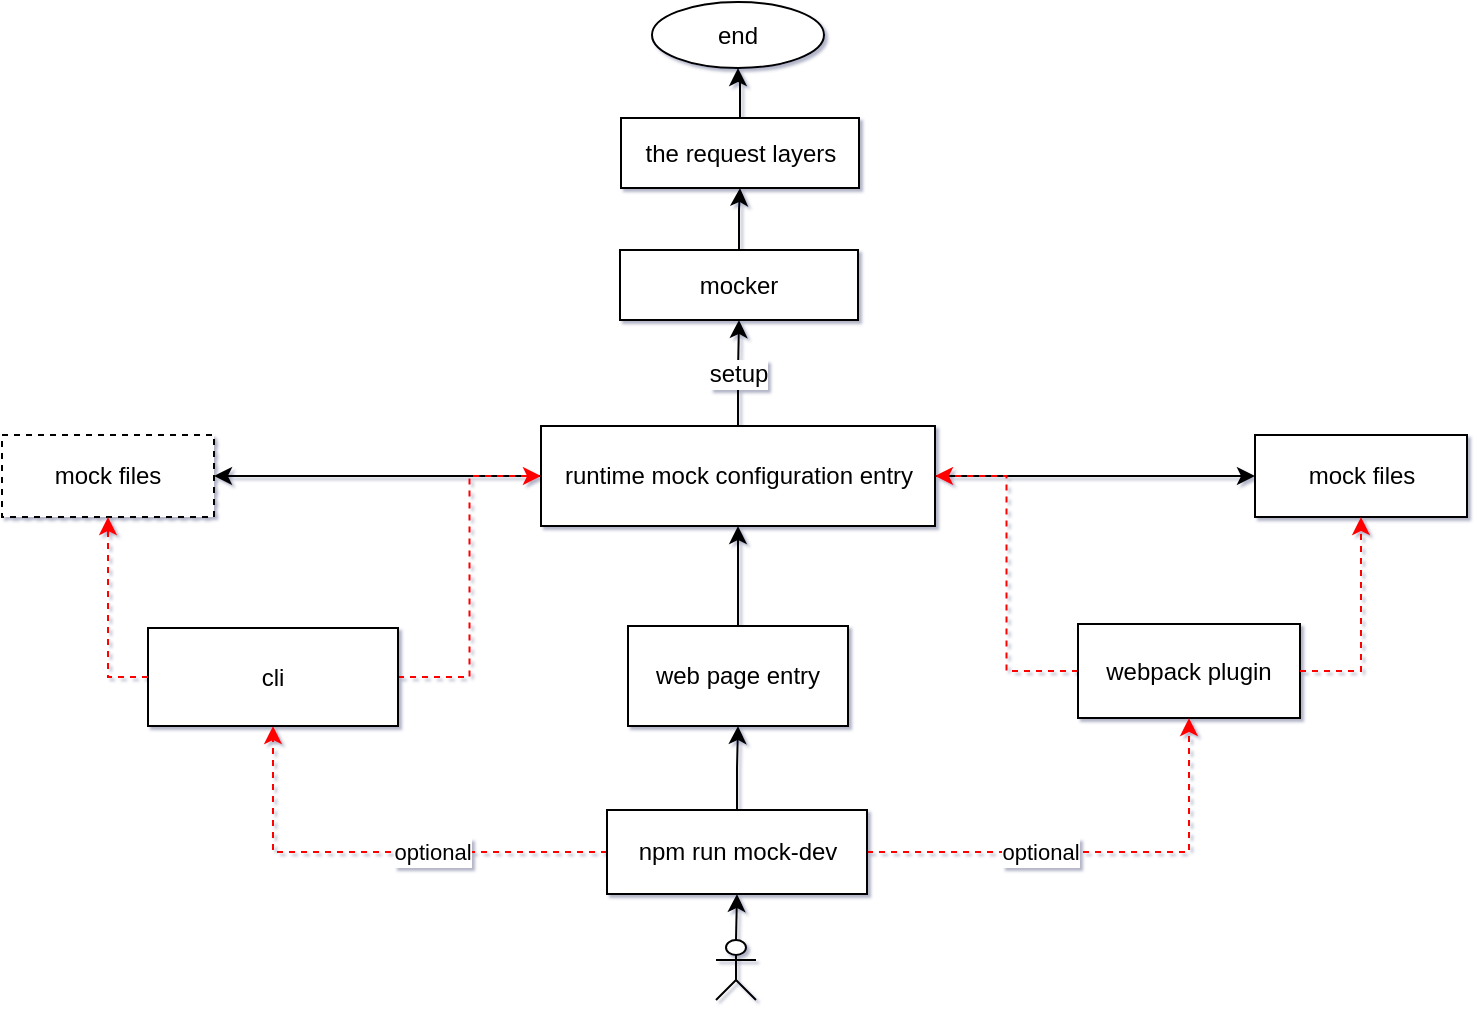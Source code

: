 <mxfile pages="1">
    <diagram id="ibei7k8ae0lceDVTS_aF" name="Page-1">
        <mxGraphModel dx="995" dy="586" grid="0" gridSize="10" guides="1" tooltips="1" connect="1" arrows="1" fold="1" page="1" pageScale="1" pageWidth="827" pageHeight="1169" background="#ffffff" math="0" shadow="1">
            <root>
                <mxCell id="0"/>
                <mxCell id="1" parent="0"/>
                <mxCell id="93" style="edgeStyle=orthogonalEdgeStyle;rounded=0;orthogonalLoop=1;jettySize=auto;html=1;entryX=0.5;entryY=1;entryDx=0;entryDy=0;" parent="1" source="96" target="126" edge="1">
                    <mxGeometry relative="1" as="geometry">
                        <mxPoint x="408" y="317" as="targetPoint"/>
                    </mxGeometry>
                </mxCell>
                <mxCell id="94" value="setup" style="text;html=1;resizable=0;points=[];align=center;verticalAlign=middle;labelBackgroundColor=#ffffff;" parent="93" vertex="1" connectable="0">
                    <mxGeometry x="0.2" y="2" relative="1" as="geometry">
                        <mxPoint x="1.5" y="5" as="offset"/>
                    </mxGeometry>
                </mxCell>
                <mxCell id="113" style="edgeStyle=orthogonalEdgeStyle;rounded=0;orthogonalLoop=1;jettySize=auto;html=1;" parent="1" source="96" target="97" edge="1">
                    <mxGeometry relative="1" as="geometry"/>
                </mxCell>
                <mxCell id="124" style="edgeStyle=orthogonalEdgeStyle;rounded=0;orthogonalLoop=1;jettySize=auto;html=1;entryX=1;entryY=0.5;entryDx=0;entryDy=0;strokeColor=#000000;" parent="1" source="96" target="122" edge="1">
                    <mxGeometry relative="1" as="geometry"/>
                </mxCell>
                <mxCell id="96" value="runtime mock configuration entry" style="rounded=0;whiteSpace=wrap;html=1;" parent="1" vertex="1">
                    <mxGeometry x="309.5" y="367" width="197" height="50" as="geometry"/>
                </mxCell>
                <mxCell id="97" value="mock files" style="rounded=0;whiteSpace=wrap;html=1;" parent="1" vertex="1">
                    <mxGeometry x="666.5" y="371.5" width="106" height="41" as="geometry"/>
                </mxCell>
                <mxCell id="119" style="edgeStyle=orthogonalEdgeStyle;rounded=0;orthogonalLoop=1;jettySize=auto;html=1;entryX=1;entryY=0.5;entryDx=0;entryDy=0;strokeColor=#FF0000;dashed=1;" parent="1" source="100" target="96" edge="1">
                    <mxGeometry relative="1" as="geometry"/>
                </mxCell>
                <mxCell id="100" value="webpack plugin" style="rounded=0;whiteSpace=wrap;html=1;" parent="1" vertex="1">
                    <mxGeometry x="578" y="466" width="111" height="47" as="geometry"/>
                </mxCell>
                <mxCell id="101" style="edgeStyle=orthogonalEdgeStyle;rounded=0;orthogonalLoop=1;jettySize=auto;html=1;entryX=0.5;entryY=1;entryDx=0;entryDy=0;" parent="1" source="102" target="96" edge="1">
                    <mxGeometry relative="1" as="geometry"/>
                </mxCell>
                <mxCell id="102" value="web page entry" style="rounded=0;whiteSpace=wrap;html=1;" parent="1" vertex="1">
                    <mxGeometry x="353" y="467" width="110" height="50" as="geometry"/>
                </mxCell>
                <mxCell id="114" style="edgeStyle=orthogonalEdgeStyle;rounded=0;orthogonalLoop=1;jettySize=auto;html=1;entryX=0.5;entryY=1;entryDx=0;entryDy=0;dashed=1;strokeColor=#FF0000;" parent="1" source="105" target="109" edge="1">
                    <mxGeometry relative="1" as="geometry"/>
                </mxCell>
                <mxCell id="116" value="&lt;span style=&quot;font-size: 11px&quot;&gt;optional&lt;/span&gt;" style="text;html=1;resizable=0;points=[];align=center;verticalAlign=middle;labelBackgroundColor=#ffffff;" parent="114" vertex="1" connectable="0">
                    <mxGeometry x="-0.233" relative="1" as="geometry">
                        <mxPoint as="offset"/>
                    </mxGeometry>
                </mxCell>
                <mxCell id="115" style="edgeStyle=orthogonalEdgeStyle;rounded=0;orthogonalLoop=1;jettySize=auto;html=1;entryX=0.5;entryY=1;entryDx=0;entryDy=0;dashed=1;strokeColor=#FF0000;" parent="1" source="105" target="100" edge="1">
                    <mxGeometry relative="1" as="geometry"/>
                </mxCell>
                <mxCell id="117" value="&lt;span style=&quot;font-size: 11px&quot;&gt;optional&lt;/span&gt;" style="text;html=1;resizable=0;points=[];align=center;verticalAlign=middle;labelBackgroundColor=#ffffff;" parent="115" vertex="1" connectable="0">
                    <mxGeometry x="-0.404" y="3" relative="1" as="geometry">
                        <mxPoint x="18.5" y="3" as="offset"/>
                    </mxGeometry>
                </mxCell>
                <mxCell id="118" style="edgeStyle=orthogonalEdgeStyle;rounded=0;orthogonalLoop=1;jettySize=auto;html=1;entryX=0.5;entryY=1;entryDx=0;entryDy=0;" parent="1" source="105" target="102" edge="1">
                    <mxGeometry relative="1" as="geometry"/>
                </mxCell>
                <mxCell id="105" value="npm run mock-dev" style="rounded=0;whiteSpace=wrap;html=1;" parent="1" vertex="1">
                    <mxGeometry x="342.5" y="559" width="130" height="42" as="geometry"/>
                </mxCell>
                <mxCell id="106" style="edgeStyle=orthogonalEdgeStyle;rounded=0;orthogonalLoop=1;jettySize=auto;html=1;entryX=0.5;entryY=1;entryDx=0;entryDy=0;" parent="1" target="105" edge="1">
                    <mxGeometry relative="1" as="geometry">
                        <mxPoint x="407" y="624" as="sourcePoint"/>
                    </mxGeometry>
                </mxCell>
                <mxCell id="107" value="" style="shape=umlActor;verticalLabelPosition=bottom;labelBackgroundColor=#ffffff;verticalAlign=top;html=1;outlineConnect=0;" parent="1" vertex="1">
                    <mxGeometry x="397" y="624" width="20" height="30" as="geometry"/>
                </mxCell>
                <mxCell id="120" style="edgeStyle=orthogonalEdgeStyle;rounded=0;orthogonalLoop=1;jettySize=auto;html=1;entryX=0;entryY=0.5;entryDx=0;entryDy=0;strokeColor=#FF0000;dashed=1;" parent="1" source="109" target="96" edge="1">
                    <mxGeometry relative="1" as="geometry"/>
                </mxCell>
                <mxCell id="109" value="cli" style="rounded=0;whiteSpace=wrap;html=1;" parent="1" vertex="1">
                    <mxGeometry x="113" y="468" width="125" height="49" as="geometry"/>
                </mxCell>
                <mxCell id="121" style="edgeStyle=orthogonalEdgeStyle;rounded=0;orthogonalLoop=1;jettySize=auto;html=1;entryX=0.5;entryY=1;entryDx=0;entryDy=0;exitX=1;exitY=0.5;exitDx=0;exitDy=0;dashed=1;strokeColor=#FF0000;" parent="1" source="100" target="97" edge="1">
                    <mxGeometry relative="1" as="geometry">
                        <mxPoint x="719.5" y="314" as="sourcePoint"/>
                        <mxPoint x="607.5" y="239" as="targetPoint"/>
                    </mxGeometry>
                </mxCell>
                <mxCell id="122" value="mock files" style="rounded=0;whiteSpace=wrap;html=1;dashed=1;" parent="1" vertex="1">
                    <mxGeometry x="40" y="371.5" width="106" height="41" as="geometry"/>
                </mxCell>
                <mxCell id="123" style="edgeStyle=orthogonalEdgeStyle;rounded=0;orthogonalLoop=1;jettySize=auto;html=1;entryX=0.5;entryY=1;entryDx=0;entryDy=0;exitX=0;exitY=0.5;exitDx=0;exitDy=0;dashed=1;strokeColor=#FF0000;" parent="1" source="109" target="122" edge="1">
                    <mxGeometry relative="1" as="geometry">
                        <mxPoint x="699.5" y="500" as="sourcePoint"/>
                        <mxPoint x="729.5" y="423" as="targetPoint"/>
                    </mxGeometry>
                </mxCell>
                <mxCell id="128" style="edgeStyle=orthogonalEdgeStyle;rounded=0;orthogonalLoop=1;jettySize=auto;html=1;entryX=0.5;entryY=1;entryDx=0;entryDy=0;strokeColor=#000000;" parent="1" source="126" target="127" edge="1">
                    <mxGeometry relative="1" as="geometry"/>
                </mxCell>
                <mxCell id="126" value="mocker" style="rounded=0;whiteSpace=wrap;html=1;" parent="1" vertex="1">
                    <mxGeometry x="349" y="279" width="119" height="35" as="geometry"/>
                </mxCell>
                <mxCell id="131" style="edgeStyle=orthogonalEdgeStyle;rounded=0;orthogonalLoop=1;jettySize=auto;html=1;entryX=0.5;entryY=1;entryDx=0;entryDy=0;strokeColor=#000000;" parent="1" source="127" target="130" edge="1">
                    <mxGeometry relative="1" as="geometry"/>
                </mxCell>
                <mxCell id="127" value="the request layers" style="rounded=0;whiteSpace=wrap;html=1;" parent="1" vertex="1">
                    <mxGeometry x="349.5" y="213" width="119" height="35" as="geometry"/>
                </mxCell>
                <mxCell id="130" value="end" style="ellipse;whiteSpace=wrap;html=1;" parent="1" vertex="1">
                    <mxGeometry x="365" y="155" width="86" height="33" as="geometry"/>
                </mxCell>
            </root>
        </mxGraphModel>
    </diagram>
</mxfile>
